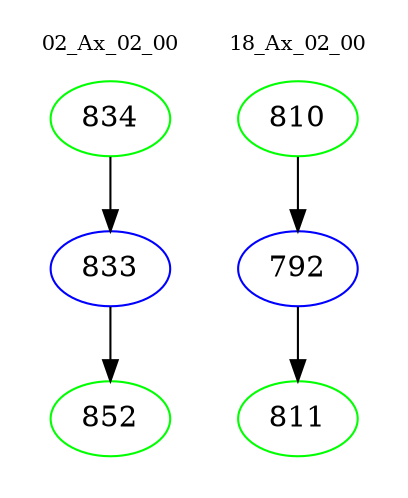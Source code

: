 digraph{
subgraph cluster_0 {
color = white
label = "02_Ax_02_00";
fontsize=10;
T0_834 [label="834", color="green"]
T0_834 -> T0_833 [color="black"]
T0_833 [label="833", color="blue"]
T0_833 -> T0_852 [color="black"]
T0_852 [label="852", color="green"]
}
subgraph cluster_1 {
color = white
label = "18_Ax_02_00";
fontsize=10;
T1_810 [label="810", color="green"]
T1_810 -> T1_792 [color="black"]
T1_792 [label="792", color="blue"]
T1_792 -> T1_811 [color="black"]
T1_811 [label="811", color="green"]
}
}
